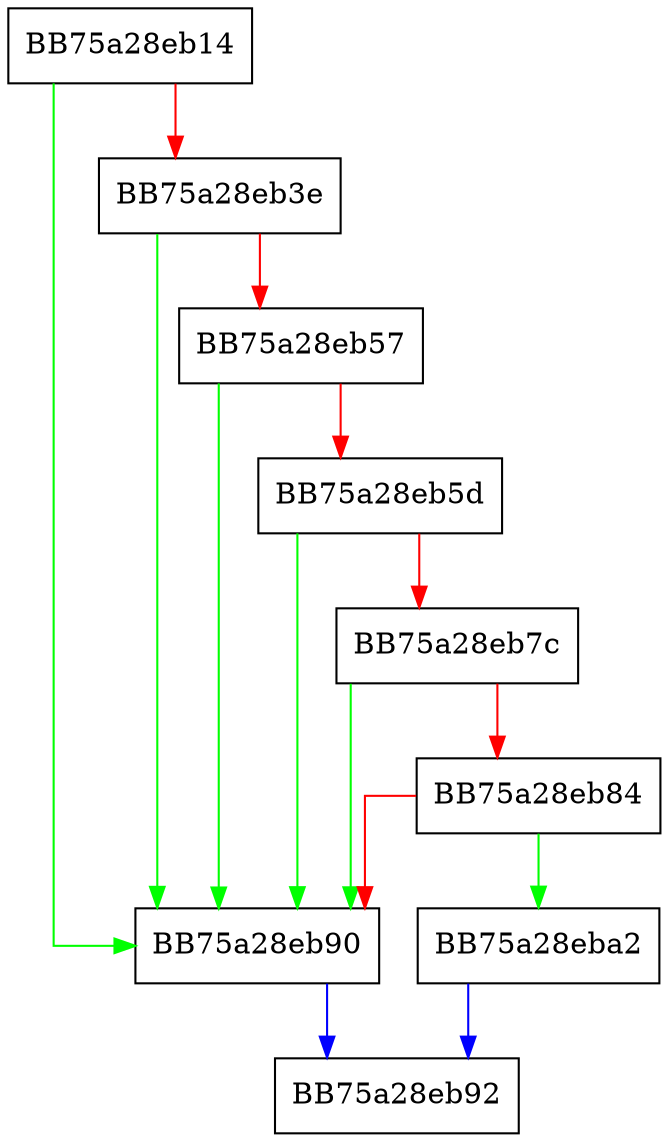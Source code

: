 digraph isShadowTableName {
  node [shape="box"];
  graph [splines=ortho];
  BB75a28eb14 -> BB75a28eb90 [color="green"];
  BB75a28eb14 -> BB75a28eb3e [color="red"];
  BB75a28eb3e -> BB75a28eb90 [color="green"];
  BB75a28eb3e -> BB75a28eb57 [color="red"];
  BB75a28eb57 -> BB75a28eb90 [color="green"];
  BB75a28eb57 -> BB75a28eb5d [color="red"];
  BB75a28eb5d -> BB75a28eb90 [color="green"];
  BB75a28eb5d -> BB75a28eb7c [color="red"];
  BB75a28eb7c -> BB75a28eb90 [color="green"];
  BB75a28eb7c -> BB75a28eb84 [color="red"];
  BB75a28eb84 -> BB75a28eba2 [color="green"];
  BB75a28eb84 -> BB75a28eb90 [color="red"];
  BB75a28eb90 -> BB75a28eb92 [color="blue"];
  BB75a28eba2 -> BB75a28eb92 [color="blue"];
}